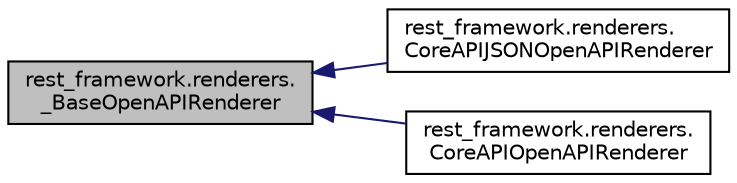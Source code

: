 digraph "rest_framework.renderers._BaseOpenAPIRenderer"
{
 // LATEX_PDF_SIZE
  edge [fontname="Helvetica",fontsize="10",labelfontname="Helvetica",labelfontsize="10"];
  node [fontname="Helvetica",fontsize="10",shape=record];
  rankdir="LR";
  Node1 [label="rest_framework.renderers.\l_BaseOpenAPIRenderer",height=0.2,width=0.4,color="black", fillcolor="grey75", style="filled", fontcolor="black",tooltip=" "];
  Node1 -> Node2 [dir="back",color="midnightblue",fontsize="10",style="solid"];
  Node2 [label="rest_framework.renderers.\lCoreAPIJSONOpenAPIRenderer",height=0.2,width=0.4,color="black", fillcolor="white", style="filled",URL="$classrest__framework_1_1renderers_1_1_core_a_p_i_j_s_o_n_open_a_p_i_renderer.html",tooltip=" "];
  Node1 -> Node3 [dir="back",color="midnightblue",fontsize="10",style="solid"];
  Node3 [label="rest_framework.renderers.\lCoreAPIOpenAPIRenderer",height=0.2,width=0.4,color="black", fillcolor="white", style="filled",URL="$classrest__framework_1_1renderers_1_1_core_a_p_i_open_a_p_i_renderer.html",tooltip=" "];
}
